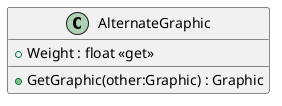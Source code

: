@startuml
class AlternateGraphic {
    + Weight : float <<get>>
    + GetGraphic(other:Graphic) : Graphic
}
@enduml
